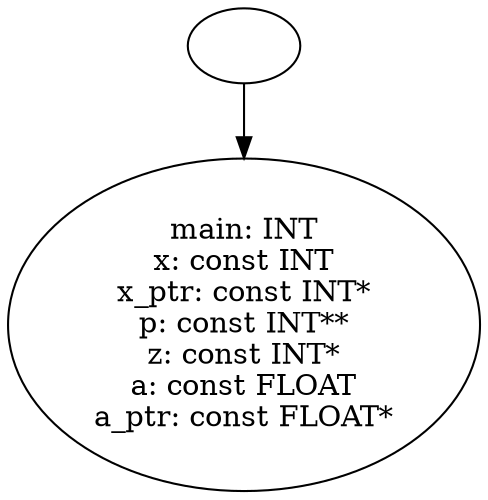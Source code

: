 digraph AST {
  "131430722013120" [label=""];
  "131430722013120" -> "131430721629072";
  "131430721629072" [label="main: INT
x: const INT
x_ptr: const INT*
p: const INT**
z: const INT*
a: const FLOAT
a_ptr: const FLOAT*"];
}
